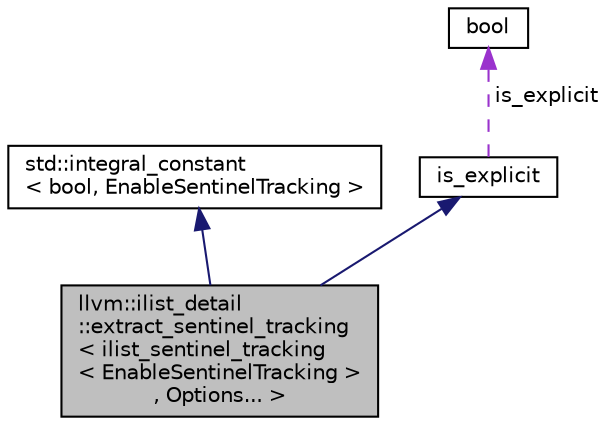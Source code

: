 digraph "llvm::ilist_detail::extract_sentinel_tracking&lt; ilist_sentinel_tracking&lt; EnableSentinelTracking &gt;, Options... &gt;"
{
 // LATEX_PDF_SIZE
  bgcolor="transparent";
  edge [fontname="Helvetica",fontsize="10",labelfontname="Helvetica",labelfontsize="10"];
  node [fontname="Helvetica",fontsize="10",shape="box"];
  Node1 [label="llvm::ilist_detail\l::extract_sentinel_tracking\l\< ilist_sentinel_tracking\l\< EnableSentinelTracking \>\l, Options... \>",height=0.2,width=0.4,color="black", fillcolor="grey75", style="filled", fontcolor="black",tooltip=" "];
  Node2 -> Node1 [dir="back",color="midnightblue",fontsize="10",style="solid",fontname="Helvetica"];
  Node2 [label="std::integral_constant\l\< bool, EnableSentinelTracking \>",height=0.2,width=0.4,color="black",tooltip=" "];
  Node3 -> Node1 [dir="back",color="midnightblue",fontsize="10",style="solid",fontname="Helvetica"];
  Node3 [label="is_explicit",height=0.2,width=0.4,color="black",URL="$structllvm_1_1ilist__detail_1_1explicitness.html",tooltip="Helper trait for recording whether an option is specified explicitly."];
  Node4 -> Node3 [dir="back",color="darkorchid3",fontsize="10",style="dashed",label=" is_explicit" ,fontname="Helvetica"];
  Node4 [label="bool",height=0.2,width=0.4,color="black",URL="$classbool.html",tooltip=" "];
}
